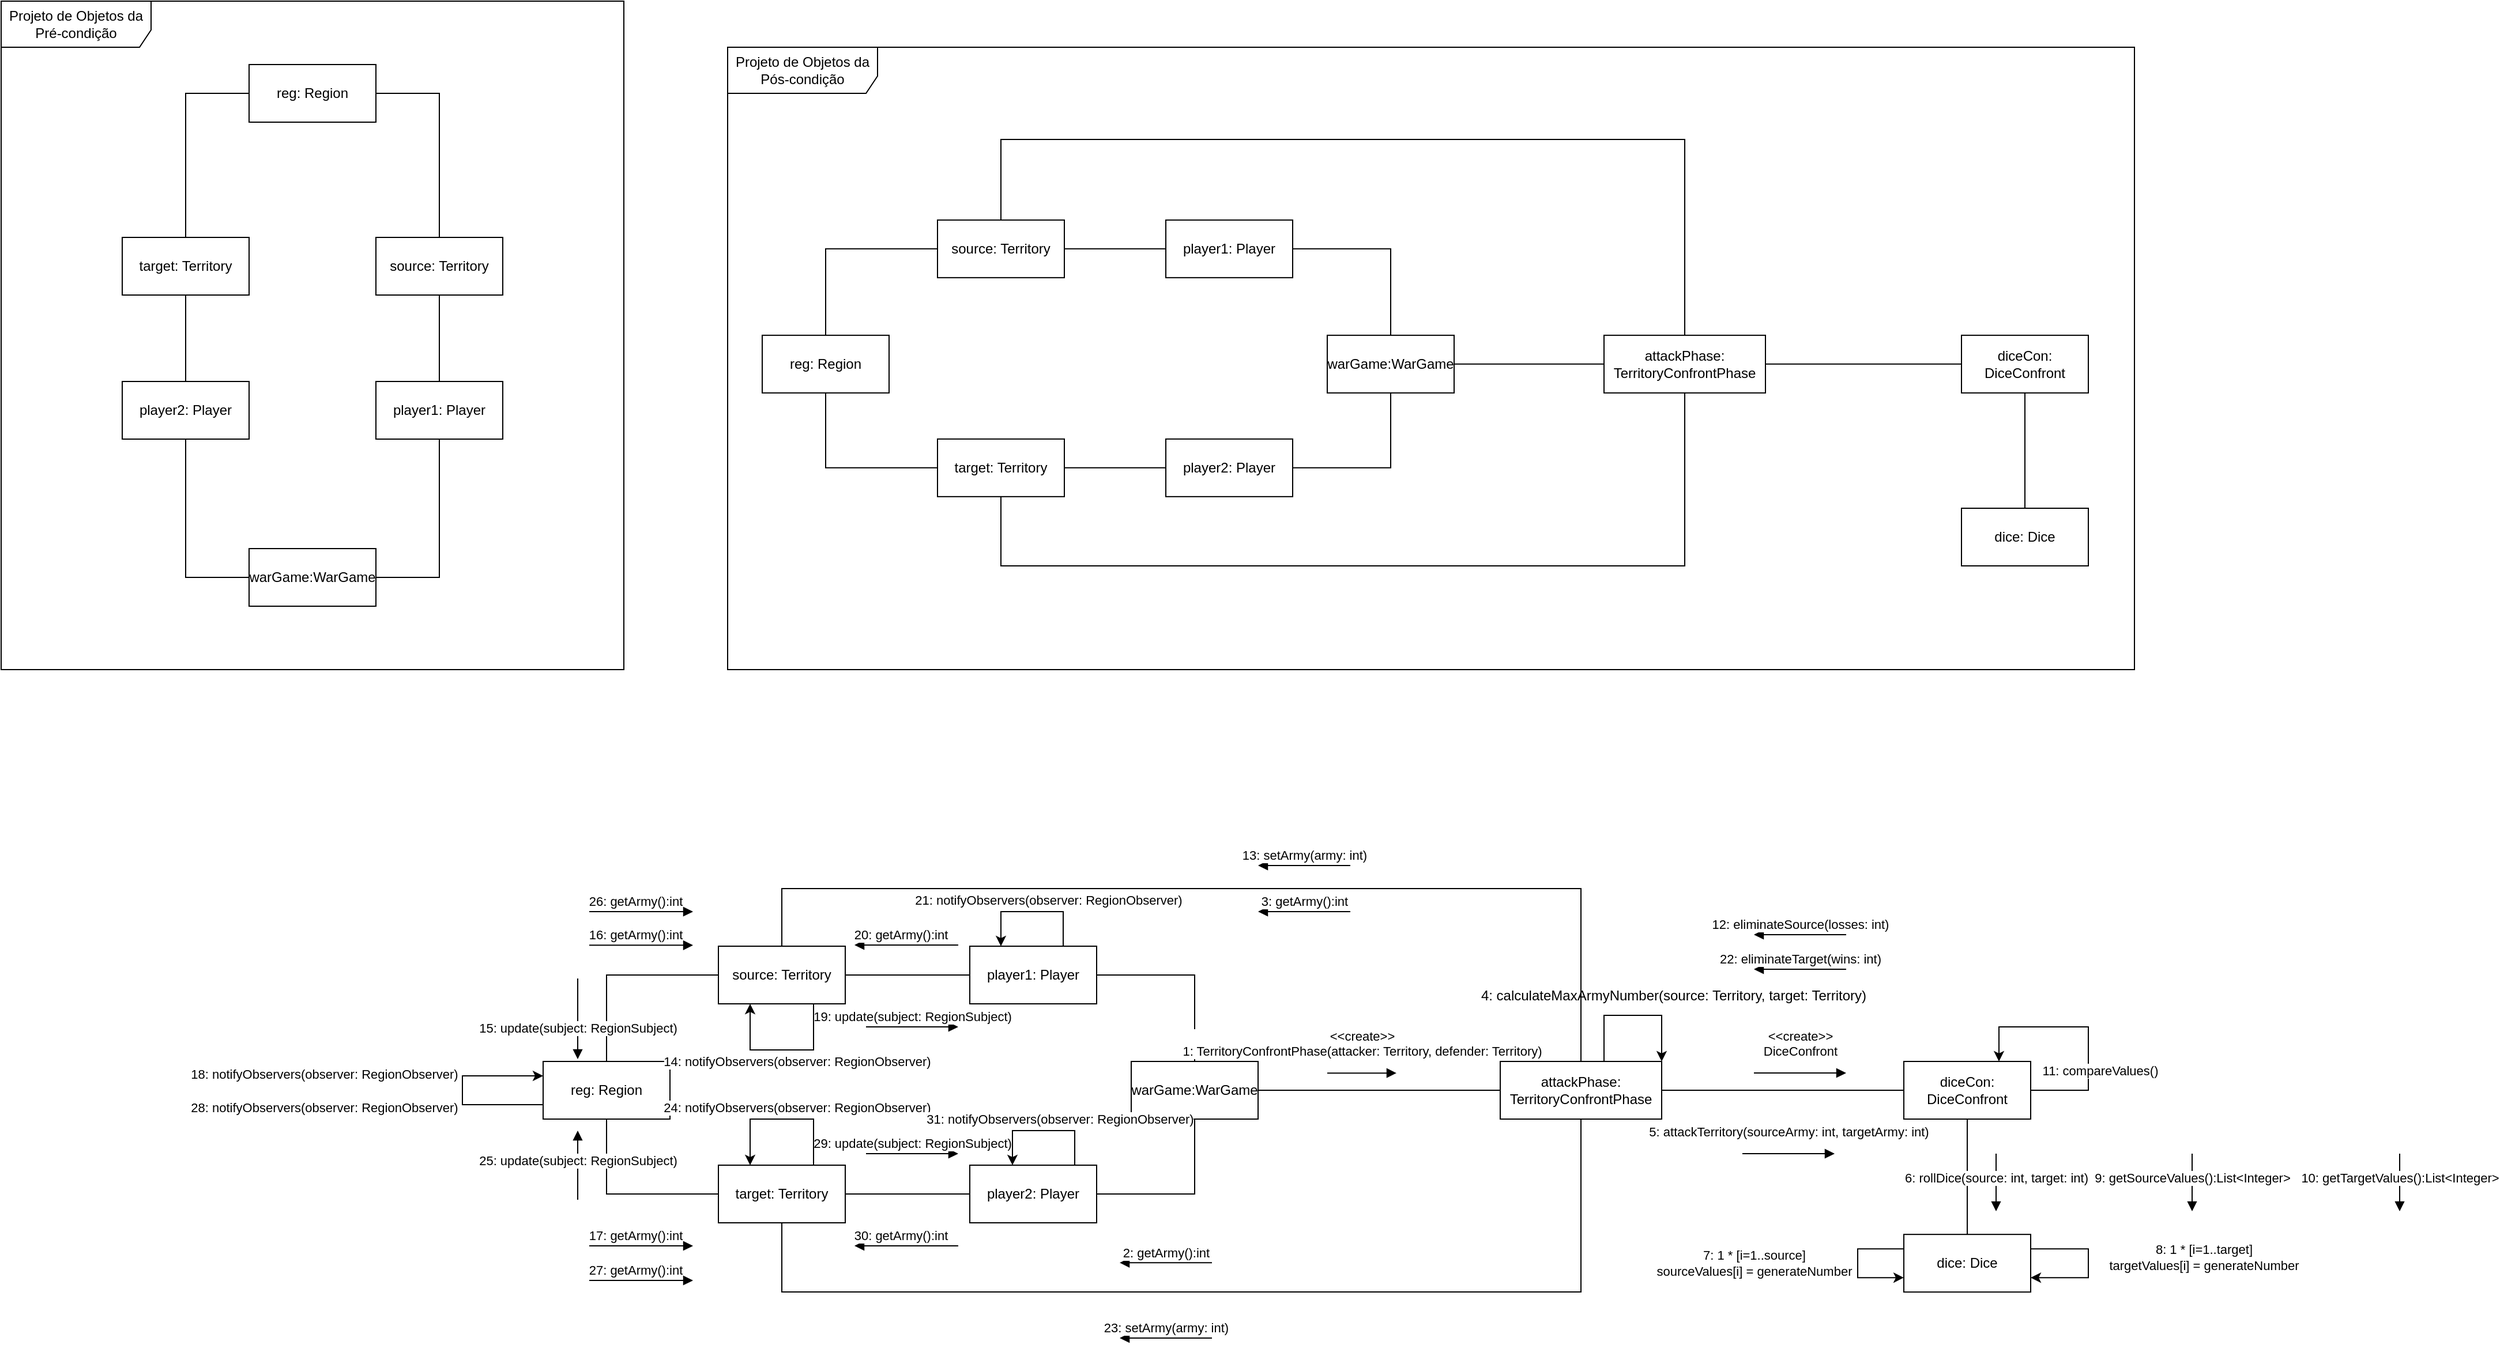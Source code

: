 <mxfile version="24.4.3" type="github">
  <diagram name="Page-1" id="929967ad-93f9-6ef4-fab6-5d389245f69c">
    <mxGraphModel dx="3490" dy="2025" grid="1" gridSize="10" guides="1" tooltips="1" connect="1" arrows="1" fold="1" page="1" pageScale="1.5" pageWidth="1169" pageHeight="826" background="none" math="0" shadow="0">
      <root>
        <mxCell id="0" style=";html=1;" />
        <mxCell id="1" style=";html=1;" parent="0" />
        <mxCell id="uKUIGhbXq-7t1j8THEdL-14" style="edgeStyle=orthogonalEdgeStyle;rounded=0;orthogonalLoop=1;jettySize=auto;html=1;entryX=0.5;entryY=1;entryDx=0;entryDy=0;exitX=1;exitY=0.5;exitDx=0;exitDy=0;endArrow=none;endFill=0;" edge="1" parent="1" source="uKUIGhbXq-7t1j8THEdL-1" target="uKUIGhbXq-7t1j8THEdL-3">
          <mxGeometry relative="1" as="geometry" />
        </mxCell>
        <mxCell id="uKUIGhbXq-7t1j8THEdL-1" value="warGame:WarGame" style="html=1;whiteSpace=wrap;" vertex="1" parent="1">
          <mxGeometry x="235" y="565" width="110" height="50" as="geometry" />
        </mxCell>
        <mxCell id="uKUIGhbXq-7t1j8THEdL-5" style="edgeStyle=orthogonalEdgeStyle;rounded=0;orthogonalLoop=1;jettySize=auto;html=1;endArrow=none;endFill=0;entryX=0;entryY=0.5;entryDx=0;entryDy=0;exitX=0.5;exitY=1;exitDx=0;exitDy=0;" edge="1" parent="1" source="uKUIGhbXq-7t1j8THEdL-2" target="uKUIGhbXq-7t1j8THEdL-1">
          <mxGeometry relative="1" as="geometry" />
        </mxCell>
        <mxCell id="uKUIGhbXq-7t1j8THEdL-2" value="player2: Player" style="html=1;whiteSpace=wrap;" vertex="1" parent="1">
          <mxGeometry x="125" y="420" width="110" height="50" as="geometry" />
        </mxCell>
        <mxCell id="uKUIGhbXq-7t1j8THEdL-15" style="edgeStyle=orthogonalEdgeStyle;rounded=0;orthogonalLoop=1;jettySize=auto;html=1;entryX=0.5;entryY=1;entryDx=0;entryDy=0;endArrow=none;endFill=0;" edge="1" parent="1" source="uKUIGhbXq-7t1j8THEdL-3" target="uKUIGhbXq-7t1j8THEdL-7">
          <mxGeometry relative="1" as="geometry" />
        </mxCell>
        <mxCell id="uKUIGhbXq-7t1j8THEdL-3" value="player1: Player" style="html=1;whiteSpace=wrap;" vertex="1" parent="1">
          <mxGeometry x="345" y="420" width="110" height="50" as="geometry" />
        </mxCell>
        <mxCell id="uKUIGhbXq-7t1j8THEdL-7" value="source: Territory" style="html=1;whiteSpace=wrap;" vertex="1" parent="1">
          <mxGeometry x="345" y="295" width="110" height="50" as="geometry" />
        </mxCell>
        <mxCell id="uKUIGhbXq-7t1j8THEdL-11" style="edgeStyle=orthogonalEdgeStyle;rounded=0;orthogonalLoop=1;jettySize=auto;html=1;entryX=0;entryY=0.5;entryDx=0;entryDy=0;endArrow=none;endFill=0;" edge="1" parent="1" source="uKUIGhbXq-7t1j8THEdL-8" target="uKUIGhbXq-7t1j8THEdL-9">
          <mxGeometry relative="1" as="geometry" />
        </mxCell>
        <mxCell id="uKUIGhbXq-7t1j8THEdL-13" style="edgeStyle=orthogonalEdgeStyle;rounded=0;orthogonalLoop=1;jettySize=auto;html=1;entryX=0.5;entryY=0;entryDx=0;entryDy=0;endArrow=none;endFill=0;exitX=0.5;exitY=1;exitDx=0;exitDy=0;" edge="1" parent="1" source="uKUIGhbXq-7t1j8THEdL-8" target="uKUIGhbXq-7t1j8THEdL-2">
          <mxGeometry relative="1" as="geometry" />
        </mxCell>
        <mxCell id="uKUIGhbXq-7t1j8THEdL-8" value="target: Territory" style="html=1;whiteSpace=wrap;" vertex="1" parent="1">
          <mxGeometry x="125" y="295" width="110" height="50" as="geometry" />
        </mxCell>
        <mxCell id="uKUIGhbXq-7t1j8THEdL-10" style="edgeStyle=orthogonalEdgeStyle;rounded=0;orthogonalLoop=1;jettySize=auto;html=1;entryX=0.5;entryY=0;entryDx=0;entryDy=0;exitX=1;exitY=0.5;exitDx=0;exitDy=0;endArrow=none;endFill=0;" edge="1" parent="1" source="uKUIGhbXq-7t1j8THEdL-9" target="uKUIGhbXq-7t1j8THEdL-7">
          <mxGeometry relative="1" as="geometry" />
        </mxCell>
        <mxCell id="uKUIGhbXq-7t1j8THEdL-9" value="reg: Region" style="html=1;whiteSpace=wrap;" vertex="1" parent="1">
          <mxGeometry x="235" y="145" width="110" height="50" as="geometry" />
        </mxCell>
        <mxCell id="uKUIGhbXq-7t1j8THEdL-17" value="&lt;div&gt;Projeto de Objetos da Pré-condição&lt;/div&gt;" style="shape=umlFrame;whiteSpace=wrap;html=1;pointerEvents=0;width=130;height=40;" vertex="1" parent="1">
          <mxGeometry x="20" y="90" width="540" height="580" as="geometry" />
        </mxCell>
        <mxCell id="uKUIGhbXq-7t1j8THEdL-31" style="edgeStyle=orthogonalEdgeStyle;rounded=0;orthogonalLoop=1;jettySize=auto;html=1;entryX=1;entryY=0.5;entryDx=0;entryDy=0;exitX=0.5;exitY=0;exitDx=0;exitDy=0;endArrow=none;endFill=0;" edge="1" parent="1" source="uKUIGhbXq-7t1j8THEdL-32" target="uKUIGhbXq-7t1j8THEdL-36">
          <mxGeometry relative="1" as="geometry" />
        </mxCell>
        <mxCell id="uKUIGhbXq-7t1j8THEdL-46" style="edgeStyle=orthogonalEdgeStyle;rounded=0;orthogonalLoop=1;jettySize=auto;html=1;entryX=0;entryY=0.5;entryDx=0;entryDy=0;endArrow=none;endFill=0;" edge="1" parent="1" source="uKUIGhbXq-7t1j8THEdL-32" target="uKUIGhbXq-7t1j8THEdL-45">
          <mxGeometry relative="1" as="geometry" />
        </mxCell>
        <mxCell id="uKUIGhbXq-7t1j8THEdL-32" value="warGame:WarGame" style="html=1;whiteSpace=wrap;" vertex="1" parent="1">
          <mxGeometry x="1170" y="379.92" width="110" height="50" as="geometry" />
        </mxCell>
        <mxCell id="uKUIGhbXq-7t1j8THEdL-33" style="edgeStyle=orthogonalEdgeStyle;rounded=0;orthogonalLoop=1;jettySize=auto;html=1;endArrow=none;endFill=0;entryX=0.5;entryY=1;entryDx=0;entryDy=0;exitX=1;exitY=0.5;exitDx=0;exitDy=0;" edge="1" parent="1" source="uKUIGhbXq-7t1j8THEdL-34" target="uKUIGhbXq-7t1j8THEdL-32">
          <mxGeometry relative="1" as="geometry" />
        </mxCell>
        <mxCell id="uKUIGhbXq-7t1j8THEdL-47" style="edgeStyle=orthogonalEdgeStyle;rounded=0;orthogonalLoop=1;jettySize=auto;html=1;entryX=0.5;entryY=1;entryDx=0;entryDy=0;endArrow=none;endFill=0;exitX=0.5;exitY=1;exitDx=0;exitDy=0;" edge="1" parent="1" source="uKUIGhbXq-7t1j8THEdL-40" target="uKUIGhbXq-7t1j8THEdL-45">
          <mxGeometry relative="1" as="geometry">
            <Array as="points">
              <mxPoint x="887" y="580" />
              <mxPoint x="1480" y="580" />
            </Array>
          </mxGeometry>
        </mxCell>
        <mxCell id="uKUIGhbXq-7t1j8THEdL-34" value="player2: Player" style="html=1;whiteSpace=wrap;" vertex="1" parent="1">
          <mxGeometry x="1030" y="469.92" width="110" height="50" as="geometry" />
        </mxCell>
        <mxCell id="uKUIGhbXq-7t1j8THEdL-35" style="edgeStyle=orthogonalEdgeStyle;rounded=0;orthogonalLoop=1;jettySize=auto;html=1;entryX=1;entryY=0.5;entryDx=0;entryDy=0;endArrow=none;endFill=0;" edge="1" parent="1" source="uKUIGhbXq-7t1j8THEdL-36" target="uKUIGhbXq-7t1j8THEdL-37">
          <mxGeometry relative="1" as="geometry" />
        </mxCell>
        <mxCell id="uKUIGhbXq-7t1j8THEdL-48" style="edgeStyle=orthogonalEdgeStyle;rounded=0;orthogonalLoop=1;jettySize=auto;html=1;entryX=0.5;entryY=0;entryDx=0;entryDy=0;endArrow=none;endFill=0;exitX=0.5;exitY=0;exitDx=0;exitDy=0;" edge="1" parent="1" source="uKUIGhbXq-7t1j8THEdL-37" target="uKUIGhbXq-7t1j8THEdL-45">
          <mxGeometry relative="1" as="geometry">
            <Array as="points">
              <mxPoint x="887" y="210" />
              <mxPoint x="1480" y="210" />
            </Array>
          </mxGeometry>
        </mxCell>
        <mxCell id="uKUIGhbXq-7t1j8THEdL-36" value="player1: Player" style="html=1;whiteSpace=wrap;" vertex="1" parent="1">
          <mxGeometry x="1030" y="279.92" width="110" height="50" as="geometry" />
        </mxCell>
        <mxCell id="uKUIGhbXq-7t1j8THEdL-37" value="source: Territory" style="html=1;whiteSpace=wrap;" vertex="1" parent="1">
          <mxGeometry x="832" y="279.92" width="110" height="50" as="geometry" />
        </mxCell>
        <mxCell id="uKUIGhbXq-7t1j8THEdL-38" style="edgeStyle=orthogonalEdgeStyle;rounded=0;orthogonalLoop=1;jettySize=auto;html=1;entryX=0.5;entryY=1;entryDx=0;entryDy=0;endArrow=none;endFill=0;" edge="1" parent="1" source="uKUIGhbXq-7t1j8THEdL-40" target="uKUIGhbXq-7t1j8THEdL-42">
          <mxGeometry relative="1" as="geometry" />
        </mxCell>
        <mxCell id="uKUIGhbXq-7t1j8THEdL-39" style="edgeStyle=orthogonalEdgeStyle;rounded=0;orthogonalLoop=1;jettySize=auto;html=1;entryX=0;entryY=0.5;entryDx=0;entryDy=0;endArrow=none;endFill=0;exitX=1;exitY=0.5;exitDx=0;exitDy=0;" edge="1" parent="1" source="uKUIGhbXq-7t1j8THEdL-40" target="uKUIGhbXq-7t1j8THEdL-34">
          <mxGeometry relative="1" as="geometry" />
        </mxCell>
        <mxCell id="uKUIGhbXq-7t1j8THEdL-40" value="target: Territory" style="html=1;whiteSpace=wrap;" vertex="1" parent="1">
          <mxGeometry x="832" y="469.92" width="110" height="50" as="geometry" />
        </mxCell>
        <mxCell id="uKUIGhbXq-7t1j8THEdL-41" style="edgeStyle=orthogonalEdgeStyle;rounded=0;orthogonalLoop=1;jettySize=auto;html=1;entryX=0;entryY=0.5;entryDx=0;entryDy=0;exitX=0.5;exitY=0;exitDx=0;exitDy=0;endArrow=none;endFill=0;" edge="1" parent="1" source="uKUIGhbXq-7t1j8THEdL-42" target="uKUIGhbXq-7t1j8THEdL-37">
          <mxGeometry relative="1" as="geometry" />
        </mxCell>
        <mxCell id="uKUIGhbXq-7t1j8THEdL-42" value="reg: Region" style="html=1;whiteSpace=wrap;" vertex="1" parent="1">
          <mxGeometry x="680" y="379.92" width="110" height="50" as="geometry" />
        </mxCell>
        <mxCell id="uKUIGhbXq-7t1j8THEdL-43" value="&lt;div&gt;Projeto de Objetos da Pós-condição&lt;/div&gt;" style="shape=umlFrame;whiteSpace=wrap;html=1;pointerEvents=0;width=130;height=40;" vertex="1" parent="1">
          <mxGeometry x="650" y="130" width="1220" height="540" as="geometry" />
        </mxCell>
        <mxCell id="uKUIGhbXq-7t1j8THEdL-51" style="edgeStyle=orthogonalEdgeStyle;rounded=0;orthogonalLoop=1;jettySize=auto;html=1;endArrow=none;endFill=0;" edge="1" parent="1" source="uKUIGhbXq-7t1j8THEdL-45" target="uKUIGhbXq-7t1j8THEdL-49">
          <mxGeometry relative="1" as="geometry" />
        </mxCell>
        <mxCell id="uKUIGhbXq-7t1j8THEdL-45" value="&lt;blockquote&gt;attackPhase: TerritoryConfrontPhase&lt;/blockquote&gt;" style="html=1;whiteSpace=wrap;" vertex="1" parent="1">
          <mxGeometry x="1410" y="379.92" width="140" height="50" as="geometry" />
        </mxCell>
        <mxCell id="uKUIGhbXq-7t1j8THEdL-52" style="edgeStyle=orthogonalEdgeStyle;rounded=0;orthogonalLoop=1;jettySize=auto;html=1;endArrow=none;endFill=0;" edge="1" parent="1" source="uKUIGhbXq-7t1j8THEdL-49" target="uKUIGhbXq-7t1j8THEdL-50">
          <mxGeometry relative="1" as="geometry" />
        </mxCell>
        <mxCell id="uKUIGhbXq-7t1j8THEdL-49" value="diceCon: DiceConfront" style="html=1;whiteSpace=wrap;" vertex="1" parent="1">
          <mxGeometry x="1720" y="379.92" width="110" height="50" as="geometry" />
        </mxCell>
        <mxCell id="uKUIGhbXq-7t1j8THEdL-50" value="dice: Dice" style="html=1;whiteSpace=wrap;" vertex="1" parent="1">
          <mxGeometry x="1720" y="530" width="110" height="50" as="geometry" />
        </mxCell>
        <mxCell id="uKUIGhbXq-7t1j8THEdL-55" style="edgeStyle=orthogonalEdgeStyle;rounded=0;orthogonalLoop=1;jettySize=auto;html=1;entryX=1;entryY=0.5;entryDx=0;entryDy=0;exitX=0.5;exitY=0;exitDx=0;exitDy=0;endArrow=none;endFill=0;" edge="1" parent="1" source="uKUIGhbXq-7t1j8THEdL-57" target="uKUIGhbXq-7t1j8THEdL-62">
          <mxGeometry relative="1" as="geometry" />
        </mxCell>
        <mxCell id="uKUIGhbXq-7t1j8THEdL-56" style="edgeStyle=orthogonalEdgeStyle;rounded=0;orthogonalLoop=1;jettySize=auto;html=1;entryX=0;entryY=0.5;entryDx=0;entryDy=0;endArrow=none;endFill=0;" edge="1" parent="1" source="uKUIGhbXq-7t1j8THEdL-57" target="uKUIGhbXq-7t1j8THEdL-70">
          <mxGeometry relative="1" as="geometry" />
        </mxCell>
        <mxCell id="uKUIGhbXq-7t1j8THEdL-57" value="warGame:WarGame" style="html=1;whiteSpace=wrap;" vertex="1" parent="1">
          <mxGeometry x="1000" y="1010" width="110" height="50" as="geometry" />
        </mxCell>
        <mxCell id="uKUIGhbXq-7t1j8THEdL-58" style="edgeStyle=orthogonalEdgeStyle;rounded=0;orthogonalLoop=1;jettySize=auto;html=1;endArrow=none;endFill=0;entryX=0.5;entryY=1;entryDx=0;entryDy=0;exitX=1;exitY=0.5;exitDx=0;exitDy=0;" edge="1" parent="1" source="uKUIGhbXq-7t1j8THEdL-60" target="uKUIGhbXq-7t1j8THEdL-57">
          <mxGeometry relative="1" as="geometry" />
        </mxCell>
        <mxCell id="uKUIGhbXq-7t1j8THEdL-59" style="edgeStyle=orthogonalEdgeStyle;rounded=0;orthogonalLoop=1;jettySize=auto;html=1;entryX=0.5;entryY=1;entryDx=0;entryDy=0;endArrow=none;endFill=0;exitX=0.5;exitY=1;exitDx=0;exitDy=0;" edge="1" parent="1" source="uKUIGhbXq-7t1j8THEdL-66" target="uKUIGhbXq-7t1j8THEdL-70">
          <mxGeometry relative="1" as="geometry">
            <Array as="points">
              <mxPoint x="697" y="1210" />
              <mxPoint x="1390" y="1210" />
            </Array>
          </mxGeometry>
        </mxCell>
        <mxCell id="uKUIGhbXq-7t1j8THEdL-60" value="player2: Player" style="html=1;whiteSpace=wrap;" vertex="1" parent="1">
          <mxGeometry x="860" y="1100" width="110" height="50" as="geometry" />
        </mxCell>
        <mxCell id="uKUIGhbXq-7t1j8THEdL-61" style="edgeStyle=orthogonalEdgeStyle;rounded=0;orthogonalLoop=1;jettySize=auto;html=1;entryX=1;entryY=0.5;entryDx=0;entryDy=0;endArrow=none;endFill=0;" edge="1" parent="1" source="uKUIGhbXq-7t1j8THEdL-62" target="uKUIGhbXq-7t1j8THEdL-63">
          <mxGeometry relative="1" as="geometry" />
        </mxCell>
        <mxCell id="uKUIGhbXq-7t1j8THEdL-62" value="player1: Player" style="html=1;whiteSpace=wrap;" vertex="1" parent="1">
          <mxGeometry x="860" y="910" width="110" height="50" as="geometry" />
        </mxCell>
        <mxCell id="uKUIGhbXq-7t1j8THEdL-63" value="source: Territory" style="html=1;whiteSpace=wrap;" vertex="1" parent="1">
          <mxGeometry x="642" y="910" width="110" height="50" as="geometry" />
        </mxCell>
        <mxCell id="uKUIGhbXq-7t1j8THEdL-64" style="edgeStyle=orthogonalEdgeStyle;rounded=0;orthogonalLoop=1;jettySize=auto;html=1;entryX=0.5;entryY=1;entryDx=0;entryDy=0;endArrow=none;endFill=0;" edge="1" parent="1" source="uKUIGhbXq-7t1j8THEdL-66" target="uKUIGhbXq-7t1j8THEdL-68">
          <mxGeometry relative="1" as="geometry" />
        </mxCell>
        <mxCell id="uKUIGhbXq-7t1j8THEdL-65" style="edgeStyle=orthogonalEdgeStyle;rounded=0;orthogonalLoop=1;jettySize=auto;html=1;entryX=0;entryY=0.5;entryDx=0;entryDy=0;endArrow=none;endFill=0;exitX=1;exitY=0.5;exitDx=0;exitDy=0;" edge="1" parent="1" source="uKUIGhbXq-7t1j8THEdL-66" target="uKUIGhbXq-7t1j8THEdL-60">
          <mxGeometry relative="1" as="geometry" />
        </mxCell>
        <mxCell id="uKUIGhbXq-7t1j8THEdL-66" value="target: Territory" style="html=1;whiteSpace=wrap;" vertex="1" parent="1">
          <mxGeometry x="642" y="1100" width="110" height="50" as="geometry" />
        </mxCell>
        <mxCell id="uKUIGhbXq-7t1j8THEdL-67" style="edgeStyle=orthogonalEdgeStyle;rounded=0;orthogonalLoop=1;jettySize=auto;html=1;entryX=0;entryY=0.5;entryDx=0;entryDy=0;exitX=0.5;exitY=0;exitDx=0;exitDy=0;endArrow=none;endFill=0;" edge="1" parent="1" source="uKUIGhbXq-7t1j8THEdL-68" target="uKUIGhbXq-7t1j8THEdL-63">
          <mxGeometry relative="1" as="geometry" />
        </mxCell>
        <mxCell id="uKUIGhbXq-7t1j8THEdL-68" value="reg: Region" style="html=1;whiteSpace=wrap;" vertex="1" parent="1">
          <mxGeometry x="490" y="1010" width="110" height="50" as="geometry" />
        </mxCell>
        <mxCell id="uKUIGhbXq-7t1j8THEdL-69" style="edgeStyle=orthogonalEdgeStyle;rounded=0;orthogonalLoop=1;jettySize=auto;html=1;endArrow=none;endFill=0;" edge="1" parent="1" source="uKUIGhbXq-7t1j8THEdL-70" target="uKUIGhbXq-7t1j8THEdL-72">
          <mxGeometry relative="1" as="geometry" />
        </mxCell>
        <mxCell id="uKUIGhbXq-7t1j8THEdL-76" style="edgeStyle=orthogonalEdgeStyle;rounded=0;orthogonalLoop=1;jettySize=auto;html=1;entryX=0.5;entryY=0;entryDx=0;entryDy=0;endArrow=none;endFill=0;" edge="1" parent="1" source="uKUIGhbXq-7t1j8THEdL-70" target="uKUIGhbXq-7t1j8THEdL-63">
          <mxGeometry relative="1" as="geometry">
            <Array as="points">
              <mxPoint x="1390" y="860" />
              <mxPoint x="697" y="860" />
            </Array>
          </mxGeometry>
        </mxCell>
        <mxCell id="uKUIGhbXq-7t1j8THEdL-70" value="&lt;blockquote&gt;attackPhase: TerritoryConfrontPhase&lt;/blockquote&gt;" style="html=1;whiteSpace=wrap;" vertex="1" parent="1">
          <mxGeometry x="1320" y="1010" width="140" height="50" as="geometry" />
        </mxCell>
        <mxCell id="uKUIGhbXq-7t1j8THEdL-71" style="edgeStyle=orthogonalEdgeStyle;rounded=0;orthogonalLoop=1;jettySize=auto;html=1;endArrow=none;endFill=0;" edge="1" parent="1" source="uKUIGhbXq-7t1j8THEdL-72" target="uKUIGhbXq-7t1j8THEdL-73">
          <mxGeometry relative="1" as="geometry" />
        </mxCell>
        <mxCell id="uKUIGhbXq-7t1j8THEdL-72" value="diceCon: DiceConfront" style="html=1;whiteSpace=wrap;" vertex="1" parent="1">
          <mxGeometry x="1670" y="1010" width="110" height="50" as="geometry" />
        </mxCell>
        <mxCell id="uKUIGhbXq-7t1j8THEdL-94" style="edgeStyle=orthogonalEdgeStyle;rounded=0;orthogonalLoop=1;jettySize=auto;html=1;exitX=0;exitY=0.25;exitDx=0;exitDy=0;entryX=0;entryY=0.75;entryDx=0;entryDy=0;" edge="1" parent="1" source="uKUIGhbXq-7t1j8THEdL-73" target="uKUIGhbXq-7t1j8THEdL-73">
          <mxGeometry relative="1" as="geometry">
            <mxPoint x="1530" y="1172.588" as="targetPoint" />
            <Array as="points">
              <mxPoint x="1630" y="1173" />
              <mxPoint x="1630" y="1197" />
            </Array>
          </mxGeometry>
        </mxCell>
        <mxCell id="uKUIGhbXq-7t1j8THEdL-95" value="7: 1 * [i=1..source]&lt;br&gt;&lt;div&gt;sourceValues[i] = generateNumber&lt;/div&gt;" style="edgeLabel;html=1;align=center;verticalAlign=middle;resizable=0;points=[];" vertex="1" connectable="0" parent="uKUIGhbXq-7t1j8THEdL-94">
          <mxGeometry x="-0.021" relative="1" as="geometry">
            <mxPoint x="-90" y="1" as="offset" />
          </mxGeometry>
        </mxCell>
        <mxCell id="uKUIGhbXq-7t1j8THEdL-73" value="dice: Dice" style="html=1;whiteSpace=wrap;" vertex="1" parent="1">
          <mxGeometry x="1670" y="1160.08" width="110" height="50" as="geometry" />
        </mxCell>
        <mxCell id="uKUIGhbXq-7t1j8THEdL-74" value="&lt;div&gt;&amp;lt;&amp;lt;create&amp;gt;&amp;gt;&lt;/div&gt;&lt;div&gt;1: TerritoryConfrontPhase(attacker: Territory, defender: Territory)&lt;br&gt;&lt;/div&gt;" style="html=1;verticalAlign=bottom;endArrow=block;curved=0;rounded=0;" edge="1" parent="1">
          <mxGeometry y="10" width="80" relative="1" as="geometry">
            <mxPoint x="1170" y="1020.08" as="sourcePoint" />
            <mxPoint x="1230" y="1020.08" as="targetPoint" />
            <mxPoint as="offset" />
          </mxGeometry>
        </mxCell>
        <mxCell id="uKUIGhbXq-7t1j8THEdL-82" style="edgeStyle=orthogonalEdgeStyle;rounded=0;orthogonalLoop=1;jettySize=auto;html=1;entryX=1;entryY=0;entryDx=0;entryDy=0;exitX=0.75;exitY=0;exitDx=0;exitDy=0;" edge="1" parent="1" source="uKUIGhbXq-7t1j8THEdL-70" target="uKUIGhbXq-7t1j8THEdL-70">
          <mxGeometry relative="1" as="geometry">
            <Array as="points">
              <mxPoint x="1410" y="1010" />
              <mxPoint x="1410" y="970" />
              <mxPoint x="1460" y="970" />
            </Array>
          </mxGeometry>
        </mxCell>
        <mxCell id="uKUIGhbXq-7t1j8THEdL-83" value="4: calculateMaxArmyNumber(source: Territory, target: Territory)" style="text;html=1;align=center;verticalAlign=middle;resizable=0;points=[];autosize=1;strokeColor=none;fillColor=none;" vertex="1" parent="1">
          <mxGeometry x="1290" y="938" width="360" height="30" as="geometry" />
        </mxCell>
        <mxCell id="uKUIGhbXq-7t1j8THEdL-85" value="&lt;div&gt;&amp;lt;&amp;lt;create&amp;gt;&amp;gt;&lt;/div&gt;&lt;div&gt;DiceConfront&lt;br&gt;&lt;/div&gt;" style="html=1;verticalAlign=bottom;endArrow=block;curved=0;rounded=0;" edge="1" parent="1">
          <mxGeometry y="10" width="80" relative="1" as="geometry">
            <mxPoint x="1540" y="1020" as="sourcePoint" />
            <mxPoint x="1620" y="1020" as="targetPoint" />
            <mxPoint as="offset" />
          </mxGeometry>
        </mxCell>
        <mxCell id="uKUIGhbXq-7t1j8THEdL-86" value="5: attackTerritory(sourceArmy: int, targetArmy: int)" style="html=1;verticalAlign=bottom;endArrow=block;curved=0;rounded=0;" edge="1" parent="1">
          <mxGeometry y="10" width="80" relative="1" as="geometry">
            <mxPoint x="1530" y="1090" as="sourcePoint" />
            <mxPoint x="1610" y="1090" as="targetPoint" />
            <mxPoint as="offset" />
          </mxGeometry>
        </mxCell>
        <mxCell id="uKUIGhbXq-7t1j8THEdL-87" value="6: rollDice(source: int, target: int)" style="html=1;verticalAlign=bottom;endArrow=block;curved=0;rounded=0;" edge="1" parent="1">
          <mxGeometry x="0.2" width="80" relative="1" as="geometry">
            <mxPoint x="1750" y="1090" as="sourcePoint" />
            <mxPoint x="1750" y="1140" as="targetPoint" />
            <mxPoint as="offset" />
          </mxGeometry>
        </mxCell>
        <mxCell id="uKUIGhbXq-7t1j8THEdL-88" style="edgeStyle=orthogonalEdgeStyle;rounded=0;orthogonalLoop=1;jettySize=auto;html=1;entryX=0.75;entryY=0;entryDx=0;entryDy=0;exitX=1;exitY=0.5;exitDx=0;exitDy=0;" edge="1" parent="1" source="uKUIGhbXq-7t1j8THEdL-72" target="uKUIGhbXq-7t1j8THEdL-72">
          <mxGeometry relative="1" as="geometry">
            <mxPoint x="1760" y="1160" as="sourcePoint" />
            <Array as="points">
              <mxPoint x="1830" y="1035" />
              <mxPoint x="1830" y="980" />
              <mxPoint x="1753" y="980" />
            </Array>
          </mxGeometry>
        </mxCell>
        <mxCell id="uKUIGhbXq-7t1j8THEdL-89" value="11: compareValues()" style="edgeLabel;html=1;align=center;verticalAlign=middle;resizable=0;points=[];" vertex="1" connectable="0" parent="uKUIGhbXq-7t1j8THEdL-88">
          <mxGeometry x="-0.37" relative="1" as="geometry">
            <mxPoint x="10" as="offset" />
          </mxGeometry>
        </mxCell>
        <mxCell id="uKUIGhbXq-7t1j8THEdL-92" value="22: eliminateTarget(wins: int)" style="html=1;verticalAlign=bottom;endArrow=none;curved=0;rounded=0;startArrow=block;startFill=1;endFill=0;" edge="1" parent="1">
          <mxGeometry width="80" relative="1" as="geometry">
            <mxPoint x="1540" y="930" as="sourcePoint" />
            <mxPoint x="1620" y="930" as="targetPoint" />
            <mxPoint as="offset" />
          </mxGeometry>
        </mxCell>
        <mxCell id="uKUIGhbXq-7t1j8THEdL-93" value="12: eliminateSource(losses: int)" style="html=1;verticalAlign=bottom;endArrow=none;curved=0;rounded=0;startArrow=block;startFill=1;endFill=0;" edge="1" parent="1">
          <mxGeometry width="80" relative="1" as="geometry">
            <mxPoint x="1540" y="900" as="sourcePoint" />
            <mxPoint x="1620" y="900" as="targetPoint" />
          </mxGeometry>
        </mxCell>
        <mxCell id="uKUIGhbXq-7t1j8THEdL-96" style="edgeStyle=orthogonalEdgeStyle;rounded=0;orthogonalLoop=1;jettySize=auto;html=1;exitX=1;exitY=0.25;exitDx=0;exitDy=0;entryX=1;entryY=0.75;entryDx=0;entryDy=0;" edge="1" parent="1" source="uKUIGhbXq-7t1j8THEdL-73" target="uKUIGhbXq-7t1j8THEdL-73">
          <mxGeometry relative="1" as="geometry">
            <Array as="points">
              <mxPoint x="1830" y="1173" />
              <mxPoint x="1830" y="1198" />
            </Array>
          </mxGeometry>
        </mxCell>
        <mxCell id="uKUIGhbXq-7t1j8THEdL-97" value="8: 1 * [i=1..target]&lt;br&gt;&lt;div&gt;targetValues[i] = generateNumber&lt;/div&gt;" style="edgeLabel;html=1;align=center;verticalAlign=middle;resizable=0;points=[];" vertex="1" connectable="0" parent="1">
          <mxGeometry x="1929.999" y="1179.997" as="geometry" />
        </mxCell>
        <mxCell id="uKUIGhbXq-7t1j8THEdL-98" value="9: getSourceValues():List&amp;lt;Integer&amp;gt;" style="html=1;verticalAlign=bottom;endArrow=block;curved=0;rounded=0;" edge="1" parent="1">
          <mxGeometry x="0.2" width="80" relative="1" as="geometry">
            <mxPoint x="1920" y="1090" as="sourcePoint" />
            <mxPoint x="1920" y="1140" as="targetPoint" />
            <mxPoint as="offset" />
          </mxGeometry>
        </mxCell>
        <mxCell id="uKUIGhbXq-7t1j8THEdL-99" value="10: getTargetValues():List&amp;lt;Integer&amp;gt;" style="html=1;verticalAlign=bottom;endArrow=block;curved=0;rounded=0;" edge="1" parent="1">
          <mxGeometry x="0.2" width="80" relative="1" as="geometry">
            <mxPoint x="2100" y="1090" as="sourcePoint" />
            <mxPoint x="2100" y="1140" as="targetPoint" />
            <mxPoint as="offset" />
          </mxGeometry>
        </mxCell>
        <mxCell id="uKUIGhbXq-7t1j8THEdL-100" value="13: setArmy(army: int)" style="html=1;verticalAlign=bottom;endArrow=none;curved=0;rounded=0;startArrow=block;startFill=1;endFill=0;" edge="1" parent="1">
          <mxGeometry width="80" relative="1" as="geometry">
            <mxPoint x="1110" y="840" as="sourcePoint" />
            <mxPoint x="1190" y="840" as="targetPoint" />
          </mxGeometry>
        </mxCell>
        <mxCell id="uKUIGhbXq-7t1j8THEdL-101" value="23: setArmy(army: int)" style="html=1;verticalAlign=bottom;endArrow=none;curved=0;rounded=0;startArrow=block;startFill=1;endFill=0;" edge="1" parent="1">
          <mxGeometry width="80" relative="1" as="geometry">
            <mxPoint x="990" y="1250" as="sourcePoint" />
            <mxPoint x="1070" y="1250" as="targetPoint" />
          </mxGeometry>
        </mxCell>
        <mxCell id="uKUIGhbXq-7t1j8THEdL-103" style="edgeStyle=orthogonalEdgeStyle;rounded=0;orthogonalLoop=1;jettySize=auto;html=1;exitX=0.75;exitY=0;exitDx=0;exitDy=0;entryX=0.25;entryY=0;entryDx=0;entryDy=0;" edge="1" parent="1" source="uKUIGhbXq-7t1j8THEdL-66" target="uKUIGhbXq-7t1j8THEdL-66">
          <mxGeometry relative="1" as="geometry">
            <Array as="points">
              <mxPoint x="724" y="1060" />
              <mxPoint x="670" y="1060" />
            </Array>
          </mxGeometry>
        </mxCell>
        <mxCell id="uKUIGhbXq-7t1j8THEdL-104" value="24: notifyObservers(observer: RegionObserver)" style="edgeLabel;html=1;align=center;verticalAlign=middle;resizable=0;points=[];" vertex="1" connectable="0" parent="uKUIGhbXq-7t1j8THEdL-103">
          <mxGeometry x="0.099" y="-1" relative="1" as="geometry">
            <mxPoint x="19" y="-9" as="offset" />
          </mxGeometry>
        </mxCell>
        <mxCell id="uKUIGhbXq-7t1j8THEdL-105" value="29: update(subject: RegionSubject)" style="html=1;verticalAlign=bottom;endArrow=block;curved=0;rounded=0;" edge="1" parent="1">
          <mxGeometry width="80" relative="1" as="geometry">
            <mxPoint x="770" y="1090" as="sourcePoint" />
            <mxPoint x="850" y="1090" as="targetPoint" />
          </mxGeometry>
        </mxCell>
        <mxCell id="uKUIGhbXq-7t1j8THEdL-107" value="25: update(subject: RegionSubject)" style="html=1;verticalAlign=bottom;endArrow=block;curved=0;rounded=0;" edge="1" parent="1">
          <mxGeometry x="-0.143" width="80" relative="1" as="geometry">
            <mxPoint x="520" y="1130" as="sourcePoint" />
            <mxPoint x="520" y="1070" as="targetPoint" />
            <mxPoint as="offset" />
          </mxGeometry>
        </mxCell>
        <mxCell id="uKUIGhbXq-7t1j8THEdL-108" style="edgeStyle=orthogonalEdgeStyle;rounded=0;orthogonalLoop=1;jettySize=auto;html=1;exitX=0.75;exitY=1;exitDx=0;exitDy=0;entryX=0.25;entryY=1;entryDx=0;entryDy=0;" edge="1" parent="1" source="uKUIGhbXq-7t1j8THEdL-63" target="uKUIGhbXq-7t1j8THEdL-63">
          <mxGeometry relative="1" as="geometry">
            <mxPoint x="724.5" y="1040" as="sourcePoint" />
            <mxPoint x="669.5" y="1040" as="targetPoint" />
            <Array as="points">
              <mxPoint x="724" y="1000" />
              <mxPoint x="670" y="1000" />
            </Array>
          </mxGeometry>
        </mxCell>
        <mxCell id="uKUIGhbXq-7t1j8THEdL-109" value="14: notifyObservers(observer: RegionObserver)" style="edgeLabel;html=1;align=center;verticalAlign=middle;resizable=0;points=[];" vertex="1" connectable="0" parent="uKUIGhbXq-7t1j8THEdL-108">
          <mxGeometry x="0.099" y="-1" relative="1" as="geometry">
            <mxPoint x="19" y="11" as="offset" />
          </mxGeometry>
        </mxCell>
        <mxCell id="uKUIGhbXq-7t1j8THEdL-110" value="15: update(subject: RegionSubject)" style="html=1;verticalAlign=bottom;endArrow=block;curved=0;rounded=0;" edge="1" parent="1">
          <mxGeometry x="0.474" width="80" relative="1" as="geometry">
            <mxPoint x="520" y="938" as="sourcePoint" />
            <mxPoint x="520" y="1008" as="targetPoint" />
            <mxPoint as="offset" />
          </mxGeometry>
        </mxCell>
        <mxCell id="uKUIGhbXq-7t1j8THEdL-111" value="19: update(subject: RegionSubject)" style="html=1;verticalAlign=bottom;endArrow=block;curved=0;rounded=0;" edge="1" parent="1">
          <mxGeometry width="80" relative="1" as="geometry">
            <mxPoint x="770" y="980" as="sourcePoint" />
            <mxPoint x="850" y="980" as="targetPoint" />
          </mxGeometry>
        </mxCell>
        <mxCell id="uKUIGhbXq-7t1j8THEdL-112" value="3: getArmy():int" style="html=1;verticalAlign=bottom;endArrow=none;curved=0;rounded=0;startArrow=block;startFill=1;endFill=0;" edge="1" parent="1">
          <mxGeometry width="80" relative="1" as="geometry">
            <mxPoint x="1110" y="880" as="sourcePoint" />
            <mxPoint x="1190" y="880" as="targetPoint" />
          </mxGeometry>
        </mxCell>
        <mxCell id="uKUIGhbXq-7t1j8THEdL-113" value="2: getArmy():int" style="html=1;verticalAlign=bottom;endArrow=none;curved=0;rounded=0;startArrow=block;startFill=1;endFill=0;" edge="1" parent="1">
          <mxGeometry width="80" relative="1" as="geometry">
            <mxPoint x="990" y="1184.65" as="sourcePoint" />
            <mxPoint x="1070" y="1184.65" as="targetPoint" />
          </mxGeometry>
        </mxCell>
        <mxCell id="uKUIGhbXq-7t1j8THEdL-116" style="edgeStyle=orthogonalEdgeStyle;rounded=0;orthogonalLoop=1;jettySize=auto;html=1;exitX=0;exitY=0.75;exitDx=0;exitDy=0;entryX=0;entryY=0.25;entryDx=0;entryDy=0;" edge="1" parent="1" source="uKUIGhbXq-7t1j8THEdL-68" target="uKUIGhbXq-7t1j8THEdL-68">
          <mxGeometry relative="1" as="geometry">
            <Array as="points">
              <mxPoint x="420" y="1047" />
              <mxPoint x="420" y="1023" />
            </Array>
          </mxGeometry>
        </mxCell>
        <mxCell id="uKUIGhbXq-7t1j8THEdL-120" value="18: notifyObservers(observer: RegionObserver)" style="edgeLabel;html=1;align=center;verticalAlign=middle;resizable=0;points=[];" vertex="1" connectable="0" parent="uKUIGhbXq-7t1j8THEdL-116">
          <mxGeometry x="-0.021" y="1" relative="1" as="geometry">
            <mxPoint x="-119" y="-16" as="offset" />
          </mxGeometry>
        </mxCell>
        <mxCell id="uKUIGhbXq-7t1j8THEdL-121" value="17: getArmy():int" style="html=1;verticalAlign=bottom;endArrow=none;curved=0;rounded=0;startArrow=block;startFill=1;endFill=0;" edge="1" parent="1">
          <mxGeometry x="0.111" width="80" relative="1" as="geometry">
            <mxPoint x="620" y="1170" as="sourcePoint" />
            <mxPoint x="530" y="1170" as="targetPoint" />
            <mxPoint as="offset" />
          </mxGeometry>
        </mxCell>
        <mxCell id="uKUIGhbXq-7t1j8THEdL-122" value="16: getArmy():int" style="html=1;verticalAlign=bottom;endArrow=none;curved=0;rounded=0;startArrow=block;startFill=1;endFill=0;" edge="1" parent="1">
          <mxGeometry x="0.111" width="80" relative="1" as="geometry">
            <mxPoint x="620" y="909.13" as="sourcePoint" />
            <mxPoint x="530" y="909.13" as="targetPoint" />
            <mxPoint as="offset" />
          </mxGeometry>
        </mxCell>
        <mxCell id="uKUIGhbXq-7t1j8THEdL-123" style="edgeStyle=orthogonalEdgeStyle;rounded=0;orthogonalLoop=1;jettySize=auto;html=1;exitX=0.75;exitY=0;exitDx=0;exitDy=0;entryX=0.25;entryY=0;entryDx=0;entryDy=0;" edge="1" parent="1">
          <mxGeometry relative="1" as="geometry">
            <mxPoint x="952" y="1100" as="sourcePoint" />
            <mxPoint x="897" y="1100" as="targetPoint" />
            <Array as="points">
              <mxPoint x="951" y="1070" />
              <mxPoint x="897" y="1070" />
            </Array>
          </mxGeometry>
        </mxCell>
        <mxCell id="uKUIGhbXq-7t1j8THEdL-124" value="31: notifyObservers(observer: RegionObserver)" style="edgeLabel;html=1;align=center;verticalAlign=middle;resizable=0;points=[];" vertex="1" connectable="0" parent="uKUIGhbXq-7t1j8THEdL-123">
          <mxGeometry x="0.099" y="-1" relative="1" as="geometry">
            <mxPoint x="19" y="-9" as="offset" />
          </mxGeometry>
        </mxCell>
        <mxCell id="uKUIGhbXq-7t1j8THEdL-125" style="edgeStyle=orthogonalEdgeStyle;rounded=0;orthogonalLoop=1;jettySize=auto;html=1;exitX=0.75;exitY=0;exitDx=0;exitDy=0;entryX=0.25;entryY=0;entryDx=0;entryDy=0;" edge="1" parent="1">
          <mxGeometry relative="1" as="geometry">
            <mxPoint x="942" y="910" as="sourcePoint" />
            <mxPoint x="887" y="910" as="targetPoint" />
            <Array as="points">
              <mxPoint x="941" y="880" />
              <mxPoint x="887" y="880" />
            </Array>
          </mxGeometry>
        </mxCell>
        <mxCell id="uKUIGhbXq-7t1j8THEdL-126" value="21: notifyObservers(observer: RegionObserver)" style="edgeLabel;html=1;align=center;verticalAlign=middle;resizable=0;points=[];" vertex="1" connectable="0" parent="uKUIGhbXq-7t1j8THEdL-125">
          <mxGeometry x="0.099" y="-1" relative="1" as="geometry">
            <mxPoint x="19" y="-9" as="offset" />
          </mxGeometry>
        </mxCell>
        <mxCell id="uKUIGhbXq-7t1j8THEdL-127" value="30: getArmy():int" style="html=1;verticalAlign=bottom;endArrow=block;curved=0;rounded=0;startArrow=none;startFill=0;endFill=1;" edge="1" parent="1">
          <mxGeometry x="0.111" width="80" relative="1" as="geometry">
            <mxPoint x="850" y="1170" as="sourcePoint" />
            <mxPoint x="760" y="1170" as="targetPoint" />
            <mxPoint as="offset" />
          </mxGeometry>
        </mxCell>
        <mxCell id="uKUIGhbXq-7t1j8THEdL-128" value="20: getArmy():int" style="html=1;verticalAlign=bottom;endArrow=block;curved=0;rounded=0;startArrow=none;startFill=0;endFill=1;" edge="1" parent="1">
          <mxGeometry x="0.111" width="80" relative="1" as="geometry">
            <mxPoint x="850" y="908.95" as="sourcePoint" />
            <mxPoint x="760" y="908.95" as="targetPoint" />
            <mxPoint as="offset" />
          </mxGeometry>
        </mxCell>
        <mxCell id="uKUIGhbXq-7t1j8THEdL-129" value="28: notifyObservers(observer: RegionObserver)" style="edgeLabel;html=1;align=center;verticalAlign=middle;resizable=0;points=[];" vertex="1" connectable="0" parent="1">
          <mxGeometry x="300.003" y="1049.998" as="geometry" />
        </mxCell>
        <mxCell id="uKUIGhbXq-7t1j8THEdL-130" value="27: getArmy():int" style="html=1;verticalAlign=bottom;endArrow=none;curved=0;rounded=0;startArrow=block;startFill=1;endFill=0;" edge="1" parent="1">
          <mxGeometry x="0.111" width="80" relative="1" as="geometry">
            <mxPoint x="620" y="1200" as="sourcePoint" />
            <mxPoint x="530" y="1200" as="targetPoint" />
            <mxPoint as="offset" />
          </mxGeometry>
        </mxCell>
        <mxCell id="uKUIGhbXq-7t1j8THEdL-131" value="26: getArmy():int" style="html=1;verticalAlign=bottom;endArrow=none;curved=0;rounded=0;startArrow=block;startFill=1;endFill=0;" edge="1" parent="1">
          <mxGeometry x="0.111" width="80" relative="1" as="geometry">
            <mxPoint x="620" y="880" as="sourcePoint" />
            <mxPoint x="530" y="880" as="targetPoint" />
            <mxPoint as="offset" />
          </mxGeometry>
        </mxCell>
      </root>
    </mxGraphModel>
  </diagram>
</mxfile>
